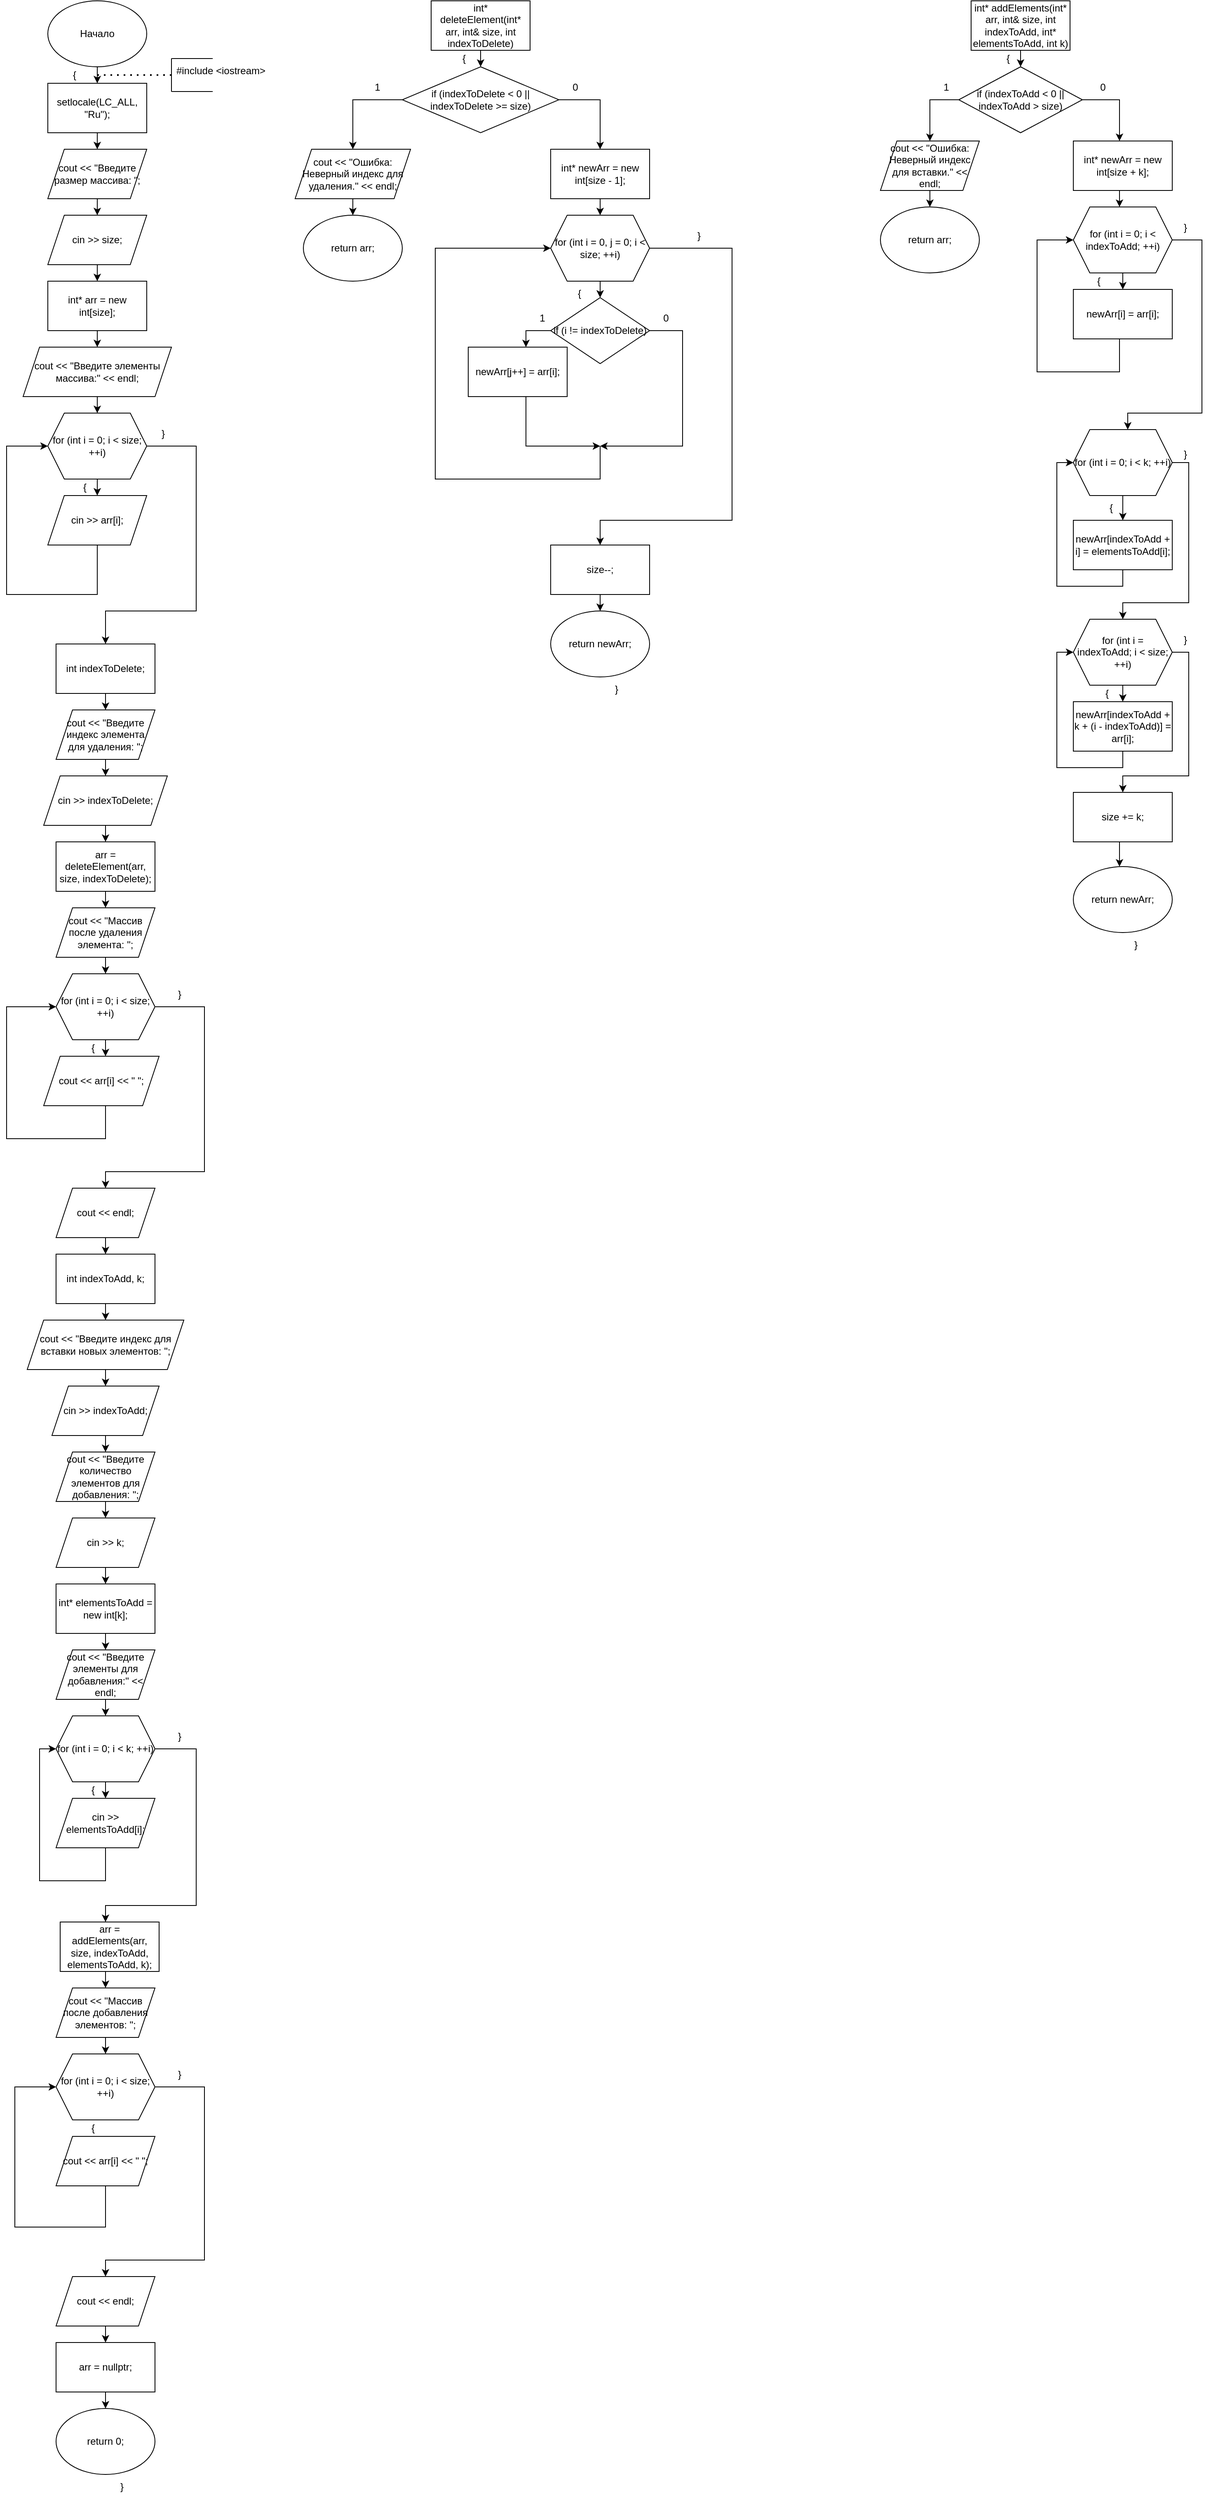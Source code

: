 <mxfile version="26.1.1">
  <diagram name="Страница — 1" id="QR_yRDSDNgx4GiCKbLIV">
    <mxGraphModel dx="292" dy="221" grid="1" gridSize="10" guides="1" tooltips="1" connect="1" arrows="1" fold="1" page="1" pageScale="1" pageWidth="1654" pageHeight="1169" math="0" shadow="0">
      <root>
        <mxCell id="0" />
        <mxCell id="1" parent="0" />
        <mxCell id="0fgJyHa2E1ZW9S86TPBl-1" value="Начало" style="ellipse;whiteSpace=wrap;html=1;" parent="1" vertex="1">
          <mxGeometry x="290" y="20" width="120" height="80" as="geometry" />
        </mxCell>
        <mxCell id="0fgJyHa2E1ZW9S86TPBl-3" value="" style="endArrow=classic;html=1;rounded=0;" parent="1" target="0fgJyHa2E1ZW9S86TPBl-4" edge="1">
          <mxGeometry width="50" height="50" relative="1" as="geometry">
            <mxPoint x="350" y="100" as="sourcePoint" />
            <mxPoint x="350" y="120" as="targetPoint" />
          </mxGeometry>
        </mxCell>
        <mxCell id="0fgJyHa2E1ZW9S86TPBl-4" value="setlocale(LC_ALL, &quot;Ru&quot;);" style="rounded=0;whiteSpace=wrap;html=1;" parent="1" vertex="1">
          <mxGeometry x="290" y="120" width="120" height="60" as="geometry" />
        </mxCell>
        <mxCell id="0fgJyHa2E1ZW9S86TPBl-5" value="" style="endArrow=none;dashed=1;html=1;dashPattern=1 3;strokeWidth=2;rounded=0;" parent="1" edge="1">
          <mxGeometry width="50" height="50" relative="1" as="geometry">
            <mxPoint x="350" y="110" as="sourcePoint" />
            <mxPoint x="440" y="110" as="targetPoint" />
          </mxGeometry>
        </mxCell>
        <mxCell id="0fgJyHa2E1ZW9S86TPBl-6" value="" style="endArrow=none;html=1;rounded=0;" parent="1" edge="1">
          <mxGeometry width="50" height="50" relative="1" as="geometry">
            <mxPoint x="440" y="130" as="sourcePoint" />
            <mxPoint x="440" y="90" as="targetPoint" />
          </mxGeometry>
        </mxCell>
        <mxCell id="0fgJyHa2E1ZW9S86TPBl-7" value="" style="endArrow=none;html=1;rounded=0;" parent="1" edge="1">
          <mxGeometry width="50" height="50" relative="1" as="geometry">
            <mxPoint x="440" y="130" as="sourcePoint" />
            <mxPoint x="490" y="130" as="targetPoint" />
          </mxGeometry>
        </mxCell>
        <mxCell id="0fgJyHa2E1ZW9S86TPBl-8" value="#include &amp;lt;iostream&amp;gt;" style="text;html=1;align=center;verticalAlign=middle;whiteSpace=wrap;rounded=0;" parent="1" vertex="1">
          <mxGeometry x="440" y="90" width="120" height="30" as="geometry" />
        </mxCell>
        <mxCell id="0fgJyHa2E1ZW9S86TPBl-10" value="" style="endArrow=none;html=1;rounded=0;" parent="1" edge="1">
          <mxGeometry width="50" height="50" relative="1" as="geometry">
            <mxPoint x="440" y="90" as="sourcePoint" />
            <mxPoint x="490" y="90" as="targetPoint" />
          </mxGeometry>
        </mxCell>
        <mxCell id="0fgJyHa2E1ZW9S86TPBl-11" value="" style="endArrow=classic;html=1;rounded=0;" parent="1" target="0fgJyHa2E1ZW9S86TPBl-12" edge="1">
          <mxGeometry width="50" height="50" relative="1" as="geometry">
            <mxPoint x="350" y="180" as="sourcePoint" />
            <mxPoint x="350" y="200" as="targetPoint" />
          </mxGeometry>
        </mxCell>
        <mxCell id="0fgJyHa2E1ZW9S86TPBl-12" value="cout &lt;&lt; &quot;Введите размер массива: &quot;;" style="shape=parallelogram;perimeter=parallelogramPerimeter;whiteSpace=wrap;html=1;fixedSize=1;" parent="1" vertex="1">
          <mxGeometry x="290" y="200" width="120" height="60" as="geometry" />
        </mxCell>
        <mxCell id="0fgJyHa2E1ZW9S86TPBl-13" value="" style="endArrow=classic;html=1;rounded=0;" parent="1" target="0fgJyHa2E1ZW9S86TPBl-14" edge="1">
          <mxGeometry width="50" height="50" relative="1" as="geometry">
            <mxPoint x="350" y="260" as="sourcePoint" />
            <mxPoint x="350" y="280" as="targetPoint" />
          </mxGeometry>
        </mxCell>
        <mxCell id="0fgJyHa2E1ZW9S86TPBl-14" value="cin &gt;&gt; size;" style="shape=parallelogram;perimeter=parallelogramPerimeter;whiteSpace=wrap;html=1;fixedSize=1;" parent="1" vertex="1">
          <mxGeometry x="290" y="280" width="120" height="60" as="geometry" />
        </mxCell>
        <mxCell id="0fgJyHa2E1ZW9S86TPBl-15" value="" style="endArrow=classic;html=1;rounded=0;" parent="1" target="0fgJyHa2E1ZW9S86TPBl-16" edge="1">
          <mxGeometry width="50" height="50" relative="1" as="geometry">
            <mxPoint x="350" y="340" as="sourcePoint" />
            <mxPoint x="350" y="360" as="targetPoint" />
          </mxGeometry>
        </mxCell>
        <mxCell id="0fgJyHa2E1ZW9S86TPBl-16" value="int* arr = new int[size];" style="rounded=0;whiteSpace=wrap;html=1;" parent="1" vertex="1">
          <mxGeometry x="290" y="360" width="120" height="60" as="geometry" />
        </mxCell>
        <mxCell id="0fgJyHa2E1ZW9S86TPBl-17" value="" style="endArrow=classic;html=1;rounded=0;" parent="1" edge="1">
          <mxGeometry width="50" height="50" relative="1" as="geometry">
            <mxPoint x="350" y="420" as="sourcePoint" />
            <mxPoint x="350" y="440" as="targetPoint" />
          </mxGeometry>
        </mxCell>
        <mxCell id="0fgJyHa2E1ZW9S86TPBl-18" value="cout &lt;&lt; &quot;Введите элементы массива:&quot; &lt;&lt; endl;" style="shape=parallelogram;perimeter=parallelogramPerimeter;whiteSpace=wrap;html=1;fixedSize=1;" parent="1" vertex="1">
          <mxGeometry x="260" y="440" width="180" height="60" as="geometry" />
        </mxCell>
        <mxCell id="0fgJyHa2E1ZW9S86TPBl-19" value="" style="endArrow=classic;html=1;rounded=0;" parent="1" edge="1">
          <mxGeometry width="50" height="50" relative="1" as="geometry">
            <mxPoint x="350" y="500" as="sourcePoint" />
            <mxPoint x="350" y="520" as="targetPoint" />
          </mxGeometry>
        </mxCell>
        <mxCell id="0fgJyHa2E1ZW9S86TPBl-20" value="for (int i = 0; i &lt; size; ++i)" style="shape=hexagon;perimeter=hexagonPerimeter2;whiteSpace=wrap;html=1;fixedSize=1;" parent="1" vertex="1">
          <mxGeometry x="290" y="520" width="120" height="80" as="geometry" />
        </mxCell>
        <mxCell id="0fgJyHa2E1ZW9S86TPBl-21" value="" style="endArrow=classic;html=1;rounded=0;" parent="1" edge="1">
          <mxGeometry width="50" height="50" relative="1" as="geometry">
            <mxPoint x="350" y="600" as="sourcePoint" />
            <mxPoint x="350" y="620" as="targetPoint" />
          </mxGeometry>
        </mxCell>
        <mxCell id="0fgJyHa2E1ZW9S86TPBl-22" value="cin &gt;&gt; arr[i];" style="shape=parallelogram;perimeter=parallelogramPerimeter;whiteSpace=wrap;html=1;fixedSize=1;" parent="1" vertex="1">
          <mxGeometry x="290" y="620" width="120" height="60" as="geometry" />
        </mxCell>
        <mxCell id="0fgJyHa2E1ZW9S86TPBl-23" value="" style="endArrow=classic;html=1;rounded=0;entryX=0;entryY=0.5;entryDx=0;entryDy=0;" parent="1" target="0fgJyHa2E1ZW9S86TPBl-20" edge="1">
          <mxGeometry width="50" height="50" relative="1" as="geometry">
            <mxPoint x="350" y="680" as="sourcePoint" />
            <mxPoint x="240" y="560" as="targetPoint" />
            <Array as="points">
              <mxPoint x="350" y="740" />
              <mxPoint x="240" y="740" />
              <mxPoint x="240" y="560" />
            </Array>
          </mxGeometry>
        </mxCell>
        <mxCell id="0fgJyHa2E1ZW9S86TPBl-24" value="" style="endArrow=classic;html=1;rounded=0;" parent="1" edge="1">
          <mxGeometry width="50" height="50" relative="1" as="geometry">
            <mxPoint x="410" y="560" as="sourcePoint" />
            <mxPoint x="360" y="800" as="targetPoint" />
            <Array as="points">
              <mxPoint x="470" y="560" />
              <mxPoint x="470" y="760" />
              <mxPoint x="360" y="760" />
            </Array>
          </mxGeometry>
        </mxCell>
        <mxCell id="0fgJyHa2E1ZW9S86TPBl-25" value="int indexToDelete;" style="rounded=0;whiteSpace=wrap;html=1;" parent="1" vertex="1">
          <mxGeometry x="300" y="800" width="120" height="60" as="geometry" />
        </mxCell>
        <mxCell id="0fgJyHa2E1ZW9S86TPBl-26" value="" style="endArrow=classic;html=1;rounded=0;" parent="1" edge="1">
          <mxGeometry width="50" height="50" relative="1" as="geometry">
            <mxPoint x="360" y="860" as="sourcePoint" />
            <mxPoint x="360" y="880" as="targetPoint" />
          </mxGeometry>
        </mxCell>
        <mxCell id="0fgJyHa2E1ZW9S86TPBl-27" value="cout &amp;lt;&amp;lt; &quot;Введите индекс элемента для удаления: &quot;;" style="shape=parallelogram;perimeter=parallelogramPerimeter;whiteSpace=wrap;html=1;fixedSize=1;" parent="1" vertex="1">
          <mxGeometry x="300" y="880" width="120" height="60" as="geometry" />
        </mxCell>
        <mxCell id="0fgJyHa2E1ZW9S86TPBl-28" value="" style="endArrow=classic;html=1;rounded=0;" parent="1" edge="1">
          <mxGeometry width="50" height="50" relative="1" as="geometry">
            <mxPoint x="360" y="940" as="sourcePoint" />
            <mxPoint x="360" y="960" as="targetPoint" />
          </mxGeometry>
        </mxCell>
        <mxCell id="0fgJyHa2E1ZW9S86TPBl-29" value="cin &amp;gt;&amp;gt; indexToDelete;" style="shape=parallelogram;perimeter=parallelogramPerimeter;whiteSpace=wrap;html=1;fixedSize=1;" parent="1" vertex="1">
          <mxGeometry x="285" y="960" width="150" height="60" as="geometry" />
        </mxCell>
        <mxCell id="0fgJyHa2E1ZW9S86TPBl-30" value="" style="endArrow=classic;html=1;rounded=0;" parent="1" target="0fgJyHa2E1ZW9S86TPBl-31" edge="1">
          <mxGeometry width="50" height="50" relative="1" as="geometry">
            <mxPoint x="360" y="1020" as="sourcePoint" />
            <mxPoint x="360" y="1040" as="targetPoint" />
          </mxGeometry>
        </mxCell>
        <mxCell id="0fgJyHa2E1ZW9S86TPBl-31" value="arr = deleteElement(arr, size, indexToDelete);" style="rounded=0;whiteSpace=wrap;html=1;" parent="1" vertex="1">
          <mxGeometry x="300" y="1040" width="120" height="60" as="geometry" />
        </mxCell>
        <mxCell id="0fgJyHa2E1ZW9S86TPBl-32" value="" style="endArrow=classic;html=1;rounded=0;" parent="1" edge="1">
          <mxGeometry width="50" height="50" relative="1" as="geometry">
            <mxPoint x="360" y="1100" as="sourcePoint" />
            <mxPoint x="360" y="1120" as="targetPoint" />
          </mxGeometry>
        </mxCell>
        <mxCell id="0fgJyHa2E1ZW9S86TPBl-33" value="cout &amp;lt;&amp;lt; &quot;Массив после удаления элемента: &quot;;" style="shape=parallelogram;perimeter=parallelogramPerimeter;whiteSpace=wrap;html=1;fixedSize=1;" parent="1" vertex="1">
          <mxGeometry x="300" y="1120" width="120" height="60" as="geometry" />
        </mxCell>
        <mxCell id="0fgJyHa2E1ZW9S86TPBl-34" value="" style="endArrow=classic;html=1;rounded=0;" parent="1" target="0fgJyHa2E1ZW9S86TPBl-35" edge="1">
          <mxGeometry width="50" height="50" relative="1" as="geometry">
            <mxPoint x="360" y="1180" as="sourcePoint" />
            <mxPoint x="360" y="1200" as="targetPoint" />
          </mxGeometry>
        </mxCell>
        <mxCell id="0fgJyHa2E1ZW9S86TPBl-35" value="for (int i = 0; i &amp;lt; size; ++i)" style="shape=hexagon;perimeter=hexagonPerimeter2;whiteSpace=wrap;html=1;fixedSize=1;" parent="1" vertex="1">
          <mxGeometry x="300" y="1200" width="120" height="80" as="geometry" />
        </mxCell>
        <mxCell id="0fgJyHa2E1ZW9S86TPBl-36" value="" style="endArrow=classic;html=1;rounded=0;" parent="1" edge="1">
          <mxGeometry width="50" height="50" relative="1" as="geometry">
            <mxPoint x="360" y="1280" as="sourcePoint" />
            <mxPoint x="360" y="1300" as="targetPoint" />
          </mxGeometry>
        </mxCell>
        <mxCell id="0fgJyHa2E1ZW9S86TPBl-37" value="cout &amp;lt;&amp;lt; arr[i] &amp;lt;&amp;lt; &quot; &quot;;" style="shape=parallelogram;perimeter=parallelogramPerimeter;whiteSpace=wrap;html=1;fixedSize=1;" parent="1" vertex="1">
          <mxGeometry x="285" y="1300" width="140" height="60" as="geometry" />
        </mxCell>
        <mxCell id="0fgJyHa2E1ZW9S86TPBl-38" value="" style="endArrow=classic;html=1;rounded=0;entryX=0;entryY=0.5;entryDx=0;entryDy=0;" parent="1" target="0fgJyHa2E1ZW9S86TPBl-35" edge="1">
          <mxGeometry width="50" height="50" relative="1" as="geometry">
            <mxPoint x="360" y="1360" as="sourcePoint" />
            <mxPoint x="240" y="1240" as="targetPoint" />
            <Array as="points">
              <mxPoint x="360" y="1400" />
              <mxPoint x="240" y="1400" />
              <mxPoint x="240" y="1240" />
            </Array>
          </mxGeometry>
        </mxCell>
        <mxCell id="0fgJyHa2E1ZW9S86TPBl-39" value="" style="endArrow=classic;html=1;rounded=0;" parent="1" edge="1">
          <mxGeometry width="50" height="50" relative="1" as="geometry">
            <mxPoint x="420" y="1240" as="sourcePoint" />
            <mxPoint x="360" y="1460" as="targetPoint" />
            <Array as="points">
              <mxPoint x="480" y="1240" />
              <mxPoint x="480" y="1440" />
              <mxPoint x="360" y="1440" />
            </Array>
          </mxGeometry>
        </mxCell>
        <mxCell id="0fgJyHa2E1ZW9S86TPBl-40" value="cout &amp;lt;&amp;lt; endl;" style="shape=parallelogram;perimeter=parallelogramPerimeter;whiteSpace=wrap;html=1;fixedSize=1;" parent="1" vertex="1">
          <mxGeometry x="300" y="1460" width="120" height="60" as="geometry" />
        </mxCell>
        <mxCell id="0fgJyHa2E1ZW9S86TPBl-41" value="" style="endArrow=classic;html=1;rounded=0;" parent="1" edge="1">
          <mxGeometry width="50" height="50" relative="1" as="geometry">
            <mxPoint x="360" y="1520" as="sourcePoint" />
            <mxPoint x="360" y="1540" as="targetPoint" />
          </mxGeometry>
        </mxCell>
        <mxCell id="0fgJyHa2E1ZW9S86TPBl-43" value="int indexToAdd, k;" style="rounded=0;whiteSpace=wrap;html=1;" parent="1" vertex="1">
          <mxGeometry x="300" y="1540" width="120" height="60" as="geometry" />
        </mxCell>
        <mxCell id="0fgJyHa2E1ZW9S86TPBl-44" value="" style="endArrow=classic;html=1;rounded=0;" parent="1" target="0fgJyHa2E1ZW9S86TPBl-45" edge="1">
          <mxGeometry width="50" height="50" relative="1" as="geometry">
            <mxPoint x="360" y="1600" as="sourcePoint" />
            <mxPoint x="360" y="1620" as="targetPoint" />
          </mxGeometry>
        </mxCell>
        <mxCell id="0fgJyHa2E1ZW9S86TPBl-45" value="cout &amp;lt;&amp;lt; &quot;Введите индекс для вставки новых элементов: &quot;;" style="shape=parallelogram;perimeter=parallelogramPerimeter;whiteSpace=wrap;html=1;fixedSize=1;" parent="1" vertex="1">
          <mxGeometry x="265" y="1620" width="190" height="60" as="geometry" />
        </mxCell>
        <mxCell id="0fgJyHa2E1ZW9S86TPBl-46" value="" style="endArrow=classic;html=1;rounded=0;" parent="1" edge="1">
          <mxGeometry width="50" height="50" relative="1" as="geometry">
            <mxPoint x="360" y="1680" as="sourcePoint" />
            <mxPoint x="360" y="1700" as="targetPoint" />
          </mxGeometry>
        </mxCell>
        <mxCell id="0fgJyHa2E1ZW9S86TPBl-47" value="cin &amp;gt;&amp;gt; indexToAdd;" style="shape=parallelogram;perimeter=parallelogramPerimeter;whiteSpace=wrap;html=1;fixedSize=1;" parent="1" vertex="1">
          <mxGeometry x="295" y="1700" width="130" height="60" as="geometry" />
        </mxCell>
        <mxCell id="0fgJyHa2E1ZW9S86TPBl-48" value="" style="endArrow=classic;html=1;rounded=0;" parent="1" edge="1">
          <mxGeometry width="50" height="50" relative="1" as="geometry">
            <mxPoint x="360" y="1760" as="sourcePoint" />
            <mxPoint x="360" y="1780" as="targetPoint" />
          </mxGeometry>
        </mxCell>
        <mxCell id="0fgJyHa2E1ZW9S86TPBl-49" value="cout &amp;lt;&amp;lt; &quot;Введите количество элементов для добавления: &quot;;" style="shape=parallelogram;perimeter=parallelogramPerimeter;whiteSpace=wrap;html=1;fixedSize=1;" parent="1" vertex="1">
          <mxGeometry x="300" y="1780" width="120" height="60" as="geometry" />
        </mxCell>
        <mxCell id="0fgJyHa2E1ZW9S86TPBl-50" value="" style="endArrow=classic;html=1;rounded=0;" parent="1" edge="1">
          <mxGeometry width="50" height="50" relative="1" as="geometry">
            <mxPoint x="360" y="1840" as="sourcePoint" />
            <mxPoint x="360" y="1860" as="targetPoint" />
          </mxGeometry>
        </mxCell>
        <mxCell id="0fgJyHa2E1ZW9S86TPBl-51" value="cin &amp;gt;&amp;gt; k;" style="shape=parallelogram;perimeter=parallelogramPerimeter;whiteSpace=wrap;html=1;fixedSize=1;" parent="1" vertex="1">
          <mxGeometry x="300" y="1860" width="120" height="60" as="geometry" />
        </mxCell>
        <mxCell id="0fgJyHa2E1ZW9S86TPBl-52" value="" style="endArrow=classic;html=1;rounded=0;" parent="1" target="0fgJyHa2E1ZW9S86TPBl-53" edge="1">
          <mxGeometry width="50" height="50" relative="1" as="geometry">
            <mxPoint x="360" y="1920" as="sourcePoint" />
            <mxPoint x="360" y="1940" as="targetPoint" />
          </mxGeometry>
        </mxCell>
        <mxCell id="0fgJyHa2E1ZW9S86TPBl-53" value="int* elementsToAdd = new int[k];" style="rounded=0;whiteSpace=wrap;html=1;" parent="1" vertex="1">
          <mxGeometry x="300" y="1940" width="120" height="60" as="geometry" />
        </mxCell>
        <mxCell id="0fgJyHa2E1ZW9S86TPBl-54" value="" style="endArrow=classic;html=1;rounded=0;" parent="1" target="0fgJyHa2E1ZW9S86TPBl-55" edge="1">
          <mxGeometry width="50" height="50" relative="1" as="geometry">
            <mxPoint x="360" y="2000" as="sourcePoint" />
            <mxPoint x="360" y="2020" as="targetPoint" />
          </mxGeometry>
        </mxCell>
        <mxCell id="0fgJyHa2E1ZW9S86TPBl-55" value="cout &amp;lt;&amp;lt; &quot;Введите элементы для добавления:&quot; &amp;lt;&amp;lt; endl;" style="shape=parallelogram;perimeter=parallelogramPerimeter;whiteSpace=wrap;html=1;fixedSize=1;" parent="1" vertex="1">
          <mxGeometry x="300" y="2020" width="120" height="60" as="geometry" />
        </mxCell>
        <mxCell id="0fgJyHa2E1ZW9S86TPBl-56" value="" style="endArrow=classic;html=1;rounded=0;" parent="1" edge="1">
          <mxGeometry width="50" height="50" relative="1" as="geometry">
            <mxPoint x="360" y="2080" as="sourcePoint" />
            <mxPoint x="360" y="2100" as="targetPoint" />
          </mxGeometry>
        </mxCell>
        <mxCell id="0fgJyHa2E1ZW9S86TPBl-57" value="for (int i = 0; i &amp;lt; k; ++i)" style="shape=hexagon;perimeter=hexagonPerimeter2;whiteSpace=wrap;html=1;fixedSize=1;" parent="1" vertex="1">
          <mxGeometry x="300" y="2100" width="120" height="80" as="geometry" />
        </mxCell>
        <mxCell id="0fgJyHa2E1ZW9S86TPBl-58" value="" style="endArrow=classic;html=1;rounded=0;" parent="1" target="0fgJyHa2E1ZW9S86TPBl-59" edge="1">
          <mxGeometry width="50" height="50" relative="1" as="geometry">
            <mxPoint x="360" y="2180" as="sourcePoint" />
            <mxPoint x="360" y="2200" as="targetPoint" />
          </mxGeometry>
        </mxCell>
        <mxCell id="0fgJyHa2E1ZW9S86TPBl-59" value="cin &amp;gt;&amp;gt; elementsToAdd[i];" style="shape=parallelogram;perimeter=parallelogramPerimeter;whiteSpace=wrap;html=1;fixedSize=1;" parent="1" vertex="1">
          <mxGeometry x="300" y="2200" width="120" height="60" as="geometry" />
        </mxCell>
        <mxCell id="0fgJyHa2E1ZW9S86TPBl-60" value="" style="endArrow=classic;html=1;rounded=0;entryX=0;entryY=0.5;entryDx=0;entryDy=0;" parent="1" target="0fgJyHa2E1ZW9S86TPBl-57" edge="1">
          <mxGeometry width="50" height="50" relative="1" as="geometry">
            <mxPoint x="360" y="2260" as="sourcePoint" />
            <mxPoint x="280" y="2140" as="targetPoint" />
            <Array as="points">
              <mxPoint x="360" y="2300" />
              <mxPoint x="280" y="2300" />
              <mxPoint x="280" y="2140" />
            </Array>
          </mxGeometry>
        </mxCell>
        <mxCell id="0fgJyHa2E1ZW9S86TPBl-61" value="" style="endArrow=classic;html=1;rounded=0;" parent="1" edge="1">
          <mxGeometry width="50" height="50" relative="1" as="geometry">
            <mxPoint x="420" y="2140" as="sourcePoint" />
            <mxPoint x="360" y="2350" as="targetPoint" />
            <Array as="points">
              <mxPoint x="470" y="2140" />
              <mxPoint x="470" y="2330" />
              <mxPoint x="360" y="2330" />
            </Array>
          </mxGeometry>
        </mxCell>
        <mxCell id="0fgJyHa2E1ZW9S86TPBl-62" value="arr = addElements(arr, size, indexToAdd, elementsToAdd, k);" style="rounded=0;whiteSpace=wrap;html=1;" parent="1" vertex="1">
          <mxGeometry x="305" y="2350" width="120" height="60" as="geometry" />
        </mxCell>
        <mxCell id="0fgJyHa2E1ZW9S86TPBl-63" value="" style="endArrow=classic;html=1;rounded=0;" parent="1" target="0fgJyHa2E1ZW9S86TPBl-64" edge="1">
          <mxGeometry width="50" height="50" relative="1" as="geometry">
            <mxPoint x="360" y="2410" as="sourcePoint" />
            <mxPoint x="360" y="2430" as="targetPoint" />
          </mxGeometry>
        </mxCell>
        <mxCell id="0fgJyHa2E1ZW9S86TPBl-64" value="cout &amp;lt;&amp;lt; &quot;Массив после добавления элементов: &quot;;" style="shape=parallelogram;perimeter=parallelogramPerimeter;whiteSpace=wrap;html=1;fixedSize=1;" parent="1" vertex="1">
          <mxGeometry x="300" y="2430" width="120" height="60" as="geometry" />
        </mxCell>
        <mxCell id="0fgJyHa2E1ZW9S86TPBl-65" value="" style="endArrow=classic;html=1;rounded=0;" parent="1" edge="1">
          <mxGeometry width="50" height="50" relative="1" as="geometry">
            <mxPoint x="360" y="2490" as="sourcePoint" />
            <mxPoint x="360" y="2510" as="targetPoint" />
          </mxGeometry>
        </mxCell>
        <mxCell id="0fgJyHa2E1ZW9S86TPBl-66" value="for (int i = 0; i &amp;lt; size; ++i)" style="shape=hexagon;perimeter=hexagonPerimeter2;whiteSpace=wrap;html=1;fixedSize=1;" parent="1" vertex="1">
          <mxGeometry x="300" y="2510" width="120" height="80" as="geometry" />
        </mxCell>
        <mxCell id="0fgJyHa2E1ZW9S86TPBl-67" value="" style="endArrow=classic;html=1;rounded=0;" parent="1" source="0fgJyHa2E1ZW9S86TPBl-82" edge="1">
          <mxGeometry width="50" height="50" relative="1" as="geometry">
            <mxPoint x="360" y="2590" as="sourcePoint" />
            <mxPoint x="360" y="2610" as="targetPoint" />
          </mxGeometry>
        </mxCell>
        <mxCell id="0fgJyHa2E1ZW9S86TPBl-68" value="cout &amp;lt;&amp;lt; arr[i] &amp;lt;&amp;lt; &quot; &quot;;" style="shape=parallelogram;perimeter=parallelogramPerimeter;whiteSpace=wrap;html=1;fixedSize=1;" parent="1" vertex="1">
          <mxGeometry x="300" y="2610" width="120" height="60" as="geometry" />
        </mxCell>
        <mxCell id="0fgJyHa2E1ZW9S86TPBl-69" value="" style="endArrow=classic;html=1;rounded=0;entryX=0;entryY=0.5;entryDx=0;entryDy=0;" parent="1" target="0fgJyHa2E1ZW9S86TPBl-66" edge="1">
          <mxGeometry width="50" height="50" relative="1" as="geometry">
            <mxPoint x="360" y="2670" as="sourcePoint" />
            <mxPoint x="250" y="2550" as="targetPoint" />
            <Array as="points">
              <mxPoint x="360" y="2720" />
              <mxPoint x="250" y="2720" />
              <mxPoint x="250" y="2550" />
            </Array>
          </mxGeometry>
        </mxCell>
        <mxCell id="0fgJyHa2E1ZW9S86TPBl-70" value="" style="endArrow=classic;html=1;rounded=0;" parent="1" edge="1">
          <mxGeometry width="50" height="50" relative="1" as="geometry">
            <mxPoint x="420" y="2550" as="sourcePoint" />
            <mxPoint x="360" y="2780" as="targetPoint" />
            <Array as="points">
              <mxPoint x="480" y="2550" />
              <mxPoint x="480" y="2760" />
              <mxPoint x="360" y="2760" />
            </Array>
          </mxGeometry>
        </mxCell>
        <mxCell id="0fgJyHa2E1ZW9S86TPBl-71" value="cout &amp;lt;&amp;lt; endl;" style="shape=parallelogram;perimeter=parallelogramPerimeter;whiteSpace=wrap;html=1;fixedSize=1;" parent="1" vertex="1">
          <mxGeometry x="300" y="2780" width="120" height="60" as="geometry" />
        </mxCell>
        <mxCell id="0fgJyHa2E1ZW9S86TPBl-72" value="" style="endArrow=classic;html=1;rounded=0;" parent="1" target="0fgJyHa2E1ZW9S86TPBl-73" edge="1">
          <mxGeometry width="50" height="50" relative="1" as="geometry">
            <mxPoint x="360" y="2840" as="sourcePoint" />
            <mxPoint x="360" y="2860" as="targetPoint" />
          </mxGeometry>
        </mxCell>
        <mxCell id="0fgJyHa2E1ZW9S86TPBl-73" value="arr = nullptr;" style="rounded=0;whiteSpace=wrap;html=1;" parent="1" vertex="1">
          <mxGeometry x="300" y="2860" width="120" height="60" as="geometry" />
        </mxCell>
        <mxCell id="0fgJyHa2E1ZW9S86TPBl-74" value="" style="endArrow=classic;html=1;rounded=0;" parent="1" edge="1">
          <mxGeometry width="50" height="50" relative="1" as="geometry">
            <mxPoint x="360" y="2920" as="sourcePoint" />
            <mxPoint x="360" y="2940" as="targetPoint" />
          </mxGeometry>
        </mxCell>
        <mxCell id="0fgJyHa2E1ZW9S86TPBl-75" value="&lt;div&gt;&amp;nbsp; &amp;nbsp;&lt;/div&gt;&lt;div&gt;return 0;&lt;/div&gt;&lt;div&gt;&lt;br&gt;&lt;/div&gt;" style="ellipse;whiteSpace=wrap;html=1;" parent="1" vertex="1">
          <mxGeometry x="300" y="2940" width="120" height="80" as="geometry" />
        </mxCell>
        <mxCell id="0fgJyHa2E1ZW9S86TPBl-76" value="{" style="text;html=1;align=center;verticalAlign=middle;whiteSpace=wrap;rounded=0;" parent="1" vertex="1">
          <mxGeometry x="320" y="2180" width="50" height="20" as="geometry" />
        </mxCell>
        <mxCell id="0fgJyHa2E1ZW9S86TPBl-77" value="}" style="text;html=1;align=center;verticalAlign=middle;whiteSpace=wrap;rounded=0;" parent="1" vertex="1">
          <mxGeometry x="420" y="2110" width="60" height="30" as="geometry" />
        </mxCell>
        <mxCell id="0fgJyHa2E1ZW9S86TPBl-78" value="{" style="text;html=1;align=center;verticalAlign=middle;whiteSpace=wrap;rounded=0;" parent="1" vertex="1">
          <mxGeometry x="320" y="1280" width="50" height="20" as="geometry" />
        </mxCell>
        <mxCell id="0fgJyHa2E1ZW9S86TPBl-79" value="}" style="text;html=1;align=center;verticalAlign=middle;whiteSpace=wrap;rounded=0;" parent="1" vertex="1">
          <mxGeometry x="420" y="1210" width="60" height="30" as="geometry" />
        </mxCell>
        <mxCell id="0fgJyHa2E1ZW9S86TPBl-80" value="{" style="text;html=1;align=center;verticalAlign=middle;whiteSpace=wrap;rounded=0;" parent="1" vertex="1">
          <mxGeometry x="310" y="600" width="50" height="20" as="geometry" />
        </mxCell>
        <mxCell id="0fgJyHa2E1ZW9S86TPBl-81" value="}" style="text;html=1;align=center;verticalAlign=middle;whiteSpace=wrap;rounded=0;" parent="1" vertex="1">
          <mxGeometry x="400" y="530" width="60" height="30" as="geometry" />
        </mxCell>
        <mxCell id="0fgJyHa2E1ZW9S86TPBl-83" value="" style="endArrow=classic;html=1;rounded=0;" parent="1" target="0fgJyHa2E1ZW9S86TPBl-82" edge="1">
          <mxGeometry width="50" height="50" relative="1" as="geometry">
            <mxPoint x="360" y="2590" as="sourcePoint" />
            <mxPoint x="360" y="2610" as="targetPoint" />
          </mxGeometry>
        </mxCell>
        <mxCell id="0fgJyHa2E1ZW9S86TPBl-82" value="{" style="text;html=1;align=center;verticalAlign=middle;whiteSpace=wrap;rounded=0;" parent="1" vertex="1">
          <mxGeometry x="320" y="2590" width="50" height="20" as="geometry" />
        </mxCell>
        <mxCell id="0fgJyHa2E1ZW9S86TPBl-84" value="}" style="text;html=1;align=center;verticalAlign=middle;whiteSpace=wrap;rounded=0;" parent="1" vertex="1">
          <mxGeometry x="420" y="2520" width="60" height="30" as="geometry" />
        </mxCell>
        <mxCell id="0fgJyHa2E1ZW9S86TPBl-85" value="{" style="text;html=1;align=center;verticalAlign=middle;whiteSpace=wrap;rounded=0;" parent="1" vertex="1">
          <mxGeometry x="300" y="100" width="45" height="20" as="geometry" />
        </mxCell>
        <mxCell id="0fgJyHa2E1ZW9S86TPBl-86" value="}" style="text;html=1;align=center;verticalAlign=middle;whiteSpace=wrap;rounded=0;" parent="1" vertex="1">
          <mxGeometry x="350" y="3020" width="60" height="30" as="geometry" />
        </mxCell>
        <mxCell id="0fgJyHa2E1ZW9S86TPBl-87" value="int* deleteElement(int* arr, int&amp;amp; size, int indexToDelete)" style="rounded=0;whiteSpace=wrap;html=1;" parent="1" vertex="1">
          <mxGeometry x="755" y="20" width="120" height="60" as="geometry" />
        </mxCell>
        <mxCell id="0fgJyHa2E1ZW9S86TPBl-88" value="" style="endArrow=classic;html=1;rounded=0;" parent="1" edge="1">
          <mxGeometry width="50" height="50" relative="1" as="geometry">
            <mxPoint x="815" y="80" as="sourcePoint" />
            <mxPoint x="815" y="100" as="targetPoint" />
          </mxGeometry>
        </mxCell>
        <mxCell id="0fgJyHa2E1ZW9S86TPBl-89" value="if (indexToDelete &amp;lt; 0 || indexToDelete &amp;gt;= size)" style="rhombus;whiteSpace=wrap;html=1;" parent="1" vertex="1">
          <mxGeometry x="720" y="100" width="190" height="80" as="geometry" />
        </mxCell>
        <mxCell id="0fgJyHa2E1ZW9S86TPBl-90" value="" style="endArrow=classic;html=1;rounded=0;" parent="1" edge="1">
          <mxGeometry width="50" height="50" relative="1" as="geometry">
            <mxPoint x="720" y="140" as="sourcePoint" />
            <mxPoint x="660" y="200" as="targetPoint" />
            <Array as="points">
              <mxPoint x="660" y="140" />
            </Array>
          </mxGeometry>
        </mxCell>
        <mxCell id="0fgJyHa2E1ZW9S86TPBl-91" value="1" style="text;html=1;align=center;verticalAlign=middle;whiteSpace=wrap;rounded=0;" parent="1" vertex="1">
          <mxGeometry x="660" y="110" width="60" height="30" as="geometry" />
        </mxCell>
        <mxCell id="0fgJyHa2E1ZW9S86TPBl-92" value="" style="endArrow=classic;html=1;rounded=0;" parent="1" edge="1">
          <mxGeometry width="50" height="50" relative="1" as="geometry">
            <mxPoint x="910" y="140" as="sourcePoint" />
            <mxPoint x="960" y="200" as="targetPoint" />
            <Array as="points">
              <mxPoint x="960" y="140" />
              <mxPoint x="960" y="170" />
            </Array>
          </mxGeometry>
        </mxCell>
        <mxCell id="0fgJyHa2E1ZW9S86TPBl-93" value="0" style="text;html=1;align=center;verticalAlign=middle;whiteSpace=wrap;rounded=0;" parent="1" vertex="1">
          <mxGeometry x="900" y="110" width="60" height="30" as="geometry" />
        </mxCell>
        <mxCell id="0fgJyHa2E1ZW9S86TPBl-94" value="cout &amp;lt;&amp;lt; &quot;Ошибка: Неверный индекс для удаления.&quot; &amp;lt;&amp;lt; endl;" style="shape=parallelogram;perimeter=parallelogramPerimeter;whiteSpace=wrap;html=1;fixedSize=1;" parent="1" vertex="1">
          <mxGeometry x="590" y="200" width="140" height="60" as="geometry" />
        </mxCell>
        <mxCell id="0fgJyHa2E1ZW9S86TPBl-95" value="" style="endArrow=classic;html=1;rounded=0;" parent="1" edge="1">
          <mxGeometry width="50" height="50" relative="1" as="geometry">
            <mxPoint x="660" y="260" as="sourcePoint" />
            <mxPoint x="660" y="280" as="targetPoint" />
          </mxGeometry>
        </mxCell>
        <mxCell id="0fgJyHa2E1ZW9S86TPBl-96" value="return arr;" style="ellipse;whiteSpace=wrap;html=1;" parent="1" vertex="1">
          <mxGeometry x="600" y="280" width="120" height="80" as="geometry" />
        </mxCell>
        <mxCell id="0fgJyHa2E1ZW9S86TPBl-97" value="int* newArr = new int[size - 1];" style="rounded=0;whiteSpace=wrap;html=1;" parent="1" vertex="1">
          <mxGeometry x="900" y="200" width="120" height="60" as="geometry" />
        </mxCell>
        <mxCell id="0fgJyHa2E1ZW9S86TPBl-98" value="" style="endArrow=classic;html=1;rounded=0;" parent="1" target="0fgJyHa2E1ZW9S86TPBl-99" edge="1">
          <mxGeometry width="50" height="50" relative="1" as="geometry">
            <mxPoint x="960" y="260" as="sourcePoint" />
            <mxPoint x="960" y="280" as="targetPoint" />
          </mxGeometry>
        </mxCell>
        <mxCell id="0fgJyHa2E1ZW9S86TPBl-99" value="for (int i = 0, j = 0; i &amp;lt; size; ++i)" style="shape=hexagon;perimeter=hexagonPerimeter2;whiteSpace=wrap;html=1;fixedSize=1;" parent="1" vertex="1">
          <mxGeometry x="900" y="280" width="120" height="80" as="geometry" />
        </mxCell>
        <mxCell id="0fgJyHa2E1ZW9S86TPBl-100" value="" style="endArrow=classic;html=1;rounded=0;" parent="1" edge="1">
          <mxGeometry width="50" height="50" relative="1" as="geometry">
            <mxPoint x="960" y="360" as="sourcePoint" />
            <mxPoint x="960" y="380" as="targetPoint" />
          </mxGeometry>
        </mxCell>
        <mxCell id="0fgJyHa2E1ZW9S86TPBl-101" value="if (i != indexToDelete)" style="rhombus;whiteSpace=wrap;html=1;" parent="1" vertex="1">
          <mxGeometry x="900" y="380" width="120" height="80" as="geometry" />
        </mxCell>
        <mxCell id="0fgJyHa2E1ZW9S86TPBl-102" value="" style="endArrow=classic;html=1;rounded=0;" parent="1" edge="1">
          <mxGeometry width="50" height="50" relative="1" as="geometry">
            <mxPoint x="900" y="420" as="sourcePoint" />
            <mxPoint x="870" y="440" as="targetPoint" />
            <Array as="points">
              <mxPoint x="870" y="420" />
            </Array>
          </mxGeometry>
        </mxCell>
        <mxCell id="0fgJyHa2E1ZW9S86TPBl-103" value="newArr[j++] = arr[i];" style="rounded=0;whiteSpace=wrap;html=1;" parent="1" vertex="1">
          <mxGeometry x="800" y="440" width="120" height="60" as="geometry" />
        </mxCell>
        <mxCell id="0fgJyHa2E1ZW9S86TPBl-104" value="1" style="text;html=1;align=center;verticalAlign=middle;whiteSpace=wrap;rounded=0;" parent="1" vertex="1">
          <mxGeometry x="860" y="390" width="60" height="30" as="geometry" />
        </mxCell>
        <mxCell id="0fgJyHa2E1ZW9S86TPBl-106" value="" style="endArrow=classic;html=1;rounded=0;" parent="1" edge="1">
          <mxGeometry width="50" height="50" relative="1" as="geometry">
            <mxPoint x="1020" y="420" as="sourcePoint" />
            <mxPoint x="960" y="560" as="targetPoint" />
            <Array as="points">
              <mxPoint x="1060" y="420" />
              <mxPoint x="1060" y="560" />
            </Array>
          </mxGeometry>
        </mxCell>
        <mxCell id="0fgJyHa2E1ZW9S86TPBl-107" value="0" style="text;html=1;align=center;verticalAlign=middle;whiteSpace=wrap;rounded=0;" parent="1" vertex="1">
          <mxGeometry x="1010" y="390" width="60" height="30" as="geometry" />
        </mxCell>
        <mxCell id="0fgJyHa2E1ZW9S86TPBl-108" value="" style="endArrow=classic;html=1;rounded=0;" parent="1" edge="1">
          <mxGeometry width="50" height="50" relative="1" as="geometry">
            <mxPoint x="870" y="500" as="sourcePoint" />
            <mxPoint x="960" y="560" as="targetPoint" />
            <Array as="points">
              <mxPoint x="870" y="560" />
            </Array>
          </mxGeometry>
        </mxCell>
        <mxCell id="0fgJyHa2E1ZW9S86TPBl-110" value="" style="endArrow=classic;html=1;rounded=0;entryX=0;entryY=0.5;entryDx=0;entryDy=0;" parent="1" target="0fgJyHa2E1ZW9S86TPBl-99" edge="1">
          <mxGeometry width="50" height="50" relative="1" as="geometry">
            <mxPoint x="960" y="560" as="sourcePoint" />
            <mxPoint x="850" y="320" as="targetPoint" />
            <Array as="points">
              <mxPoint x="960" y="600" />
              <mxPoint x="760" y="600" />
              <mxPoint x="760" y="320" />
            </Array>
          </mxGeometry>
        </mxCell>
        <mxCell id="0fgJyHa2E1ZW9S86TPBl-111" value="" style="endArrow=classic;html=1;rounded=0;" parent="1" edge="1">
          <mxGeometry width="50" height="50" relative="1" as="geometry">
            <mxPoint x="1020" y="320" as="sourcePoint" />
            <mxPoint x="960" y="680" as="targetPoint" />
            <Array as="points">
              <mxPoint x="1120" y="320" />
              <mxPoint x="1120" y="650" />
              <mxPoint x="960" y="650" />
            </Array>
          </mxGeometry>
        </mxCell>
        <mxCell id="0fgJyHa2E1ZW9S86TPBl-112" value="size--;" style="rounded=0;whiteSpace=wrap;html=1;" parent="1" vertex="1">
          <mxGeometry x="900" y="680" width="120" height="60" as="geometry" />
        </mxCell>
        <mxCell id="0fgJyHa2E1ZW9S86TPBl-113" value="" style="endArrow=classic;html=1;rounded=0;" parent="1" edge="1">
          <mxGeometry width="50" height="50" relative="1" as="geometry">
            <mxPoint x="960" y="740" as="sourcePoint" />
            <mxPoint x="960" y="760" as="targetPoint" />
          </mxGeometry>
        </mxCell>
        <mxCell id="0fgJyHa2E1ZW9S86TPBl-114" value="return newArr;" style="ellipse;whiteSpace=wrap;html=1;" parent="1" vertex="1">
          <mxGeometry x="900" y="760" width="120" height="80" as="geometry" />
        </mxCell>
        <mxCell id="0fgJyHa2E1ZW9S86TPBl-115" value="int* addElements(int* arr, int&amp;amp; size, int indexToAdd, int* elementsToAdd, int k)" style="rounded=0;whiteSpace=wrap;html=1;" parent="1" vertex="1">
          <mxGeometry x="1410" y="20" width="120" height="60" as="geometry" />
        </mxCell>
        <mxCell id="0fgJyHa2E1ZW9S86TPBl-116" value="" style="endArrow=classic;html=1;rounded=0;" parent="1" edge="1">
          <mxGeometry width="50" height="50" relative="1" as="geometry">
            <mxPoint x="1470" y="80" as="sourcePoint" />
            <mxPoint x="1470" y="100" as="targetPoint" />
          </mxGeometry>
        </mxCell>
        <mxCell id="0fgJyHa2E1ZW9S86TPBl-117" value="if (indexToAdd &amp;lt; 0 || indexToAdd &amp;gt; size)" style="rhombus;whiteSpace=wrap;html=1;" parent="1" vertex="1">
          <mxGeometry x="1395" y="100" width="150" height="80" as="geometry" />
        </mxCell>
        <mxCell id="0fgJyHa2E1ZW9S86TPBl-118" value="" style="endArrow=classic;html=1;rounded=0;" parent="1" edge="1">
          <mxGeometry width="50" height="50" relative="1" as="geometry">
            <mxPoint x="1395" y="140" as="sourcePoint" />
            <mxPoint x="1360" y="190" as="targetPoint" />
            <Array as="points">
              <mxPoint x="1360" y="140" />
            </Array>
          </mxGeometry>
        </mxCell>
        <mxCell id="0fgJyHa2E1ZW9S86TPBl-119" value="1" style="text;html=1;align=center;verticalAlign=middle;whiteSpace=wrap;rounded=0;" parent="1" vertex="1">
          <mxGeometry x="1350" y="110" width="60" height="30" as="geometry" />
        </mxCell>
        <mxCell id="0fgJyHa2E1ZW9S86TPBl-120" value="" style="endArrow=classic;html=1;rounded=0;" parent="1" edge="1">
          <mxGeometry width="50" height="50" relative="1" as="geometry">
            <mxPoint x="1545" y="140" as="sourcePoint" />
            <mxPoint x="1590" y="190" as="targetPoint" />
            <Array as="points">
              <mxPoint x="1590" y="140" />
            </Array>
          </mxGeometry>
        </mxCell>
        <mxCell id="0fgJyHa2E1ZW9S86TPBl-121" value="0" style="text;html=1;align=center;verticalAlign=middle;whiteSpace=wrap;rounded=0;" parent="1" vertex="1">
          <mxGeometry x="1540" y="110" width="60" height="30" as="geometry" />
        </mxCell>
        <mxCell id="0fgJyHa2E1ZW9S86TPBl-122" value="cout &amp;lt;&amp;lt; &quot;Ошибка: Неверный индекс для вставки.&quot; &amp;lt;&amp;lt; endl;" style="shape=parallelogram;perimeter=parallelogramPerimeter;whiteSpace=wrap;html=1;fixedSize=1;" parent="1" vertex="1">
          <mxGeometry x="1300" y="190" width="120" height="60" as="geometry" />
        </mxCell>
        <mxCell id="0fgJyHa2E1ZW9S86TPBl-123" value="" style="endArrow=classic;html=1;rounded=0;" parent="1" edge="1">
          <mxGeometry width="50" height="50" relative="1" as="geometry">
            <mxPoint x="1360" y="250" as="sourcePoint" />
            <mxPoint x="1360" y="270" as="targetPoint" />
          </mxGeometry>
        </mxCell>
        <mxCell id="0fgJyHa2E1ZW9S86TPBl-124" value="return arr;" style="ellipse;whiteSpace=wrap;html=1;" parent="1" vertex="1">
          <mxGeometry x="1300" y="270" width="120" height="80" as="geometry" />
        </mxCell>
        <mxCell id="0fgJyHa2E1ZW9S86TPBl-125" value="int* newArr = new int[size + k];" style="rounded=0;whiteSpace=wrap;html=1;" parent="1" vertex="1">
          <mxGeometry x="1534" y="190" width="120" height="60" as="geometry" />
        </mxCell>
        <mxCell id="0fgJyHa2E1ZW9S86TPBl-126" value="" style="endArrow=classic;html=1;rounded=0;" parent="1" edge="1">
          <mxGeometry width="50" height="50" relative="1" as="geometry">
            <mxPoint x="1590" y="250" as="sourcePoint" />
            <mxPoint x="1590" y="270" as="targetPoint" />
          </mxGeometry>
        </mxCell>
        <mxCell id="0fgJyHa2E1ZW9S86TPBl-127" value="for (int i = 0; i &amp;lt; indexToAdd; ++i)" style="shape=hexagon;perimeter=hexagonPerimeter2;whiteSpace=wrap;html=1;fixedSize=1;" parent="1" vertex="1">
          <mxGeometry x="1534" y="270" width="120" height="80" as="geometry" />
        </mxCell>
        <mxCell id="0fgJyHa2E1ZW9S86TPBl-128" value="" style="endArrow=classic;html=1;rounded=0;" parent="1" source="0fgJyHa2E1ZW9S86TPBl-156" edge="1">
          <mxGeometry width="50" height="50" relative="1" as="geometry">
            <mxPoint x="1590" y="350" as="sourcePoint" />
            <mxPoint x="1590" y="370" as="targetPoint" />
          </mxGeometry>
        </mxCell>
        <mxCell id="0fgJyHa2E1ZW9S86TPBl-129" value="newArr[i] = arr[i];" style="rounded=0;whiteSpace=wrap;html=1;" parent="1" vertex="1">
          <mxGeometry x="1534" y="370" width="120" height="60" as="geometry" />
        </mxCell>
        <mxCell id="0fgJyHa2E1ZW9S86TPBl-130" value="" style="endArrow=classic;html=1;rounded=0;entryX=0;entryY=0.5;entryDx=0;entryDy=0;" parent="1" target="0fgJyHa2E1ZW9S86TPBl-127" edge="1">
          <mxGeometry width="50" height="50" relative="1" as="geometry">
            <mxPoint x="1590" y="430" as="sourcePoint" />
            <mxPoint x="1490" y="310" as="targetPoint" />
            <Array as="points">
              <mxPoint x="1590" y="470" />
              <mxPoint x="1490" y="470" />
              <mxPoint x="1490" y="310" />
            </Array>
          </mxGeometry>
        </mxCell>
        <mxCell id="0fgJyHa2E1ZW9S86TPBl-131" value="" style="endArrow=classic;html=1;rounded=0;" parent="1" edge="1">
          <mxGeometry width="50" height="50" relative="1" as="geometry">
            <mxPoint x="1654" y="310" as="sourcePoint" />
            <mxPoint x="1600" y="540" as="targetPoint" />
            <Array as="points">
              <mxPoint x="1690" y="310" />
              <mxPoint x="1690" y="520" />
              <mxPoint x="1600" y="520" />
            </Array>
          </mxGeometry>
        </mxCell>
        <mxCell id="0fgJyHa2E1ZW9S86TPBl-138" style="edgeStyle=orthogonalEdgeStyle;rounded=0;orthogonalLoop=1;jettySize=auto;html=1;exitX=0.5;exitY=1;exitDx=0;exitDy=0;entryX=0.5;entryY=0;entryDx=0;entryDy=0;" parent="1" source="0fgJyHa2E1ZW9S86TPBl-134" target="0fgJyHa2E1ZW9S86TPBl-135" edge="1">
          <mxGeometry relative="1" as="geometry" />
        </mxCell>
        <mxCell id="0fgJyHa2E1ZW9S86TPBl-143" style="edgeStyle=orthogonalEdgeStyle;rounded=0;orthogonalLoop=1;jettySize=auto;html=1;exitX=1;exitY=0.5;exitDx=0;exitDy=0;entryX=0.5;entryY=0;entryDx=0;entryDy=0;" parent="1" source="0fgJyHa2E1ZW9S86TPBl-134" target="0fgJyHa2E1ZW9S86TPBl-142" edge="1">
          <mxGeometry relative="1" as="geometry">
            <Array as="points">
              <mxPoint x="1674" y="580" />
              <mxPoint x="1674" y="750" />
              <mxPoint x="1594" y="750" />
            </Array>
          </mxGeometry>
        </mxCell>
        <mxCell id="0fgJyHa2E1ZW9S86TPBl-134" value="for (int i = 0; i &amp;lt; k; ++i)" style="shape=hexagon;perimeter=hexagonPerimeter2;whiteSpace=wrap;html=1;fixedSize=1;" parent="1" vertex="1">
          <mxGeometry x="1534" y="540" width="120" height="80" as="geometry" />
        </mxCell>
        <mxCell id="0fgJyHa2E1ZW9S86TPBl-140" style="edgeStyle=orthogonalEdgeStyle;rounded=0;orthogonalLoop=1;jettySize=auto;html=1;exitX=0.5;exitY=1;exitDx=0;exitDy=0;entryX=0;entryY=0.5;entryDx=0;entryDy=0;" parent="1" source="0fgJyHa2E1ZW9S86TPBl-135" target="0fgJyHa2E1ZW9S86TPBl-134" edge="1">
          <mxGeometry relative="1" as="geometry" />
        </mxCell>
        <mxCell id="0fgJyHa2E1ZW9S86TPBl-135" value="newArr[indexToAdd + i] = elementsToAdd[i];" style="rounded=0;whiteSpace=wrap;html=1;" parent="1" vertex="1">
          <mxGeometry x="1534" y="650" width="120" height="60" as="geometry" />
        </mxCell>
        <mxCell id="0fgJyHa2E1ZW9S86TPBl-145" style="edgeStyle=orthogonalEdgeStyle;rounded=0;orthogonalLoop=1;jettySize=auto;html=1;exitX=0.5;exitY=1;exitDx=0;exitDy=0;entryX=0.5;entryY=0;entryDx=0;entryDy=0;" parent="1" source="0fgJyHa2E1ZW9S86TPBl-142" target="0fgJyHa2E1ZW9S86TPBl-144" edge="1">
          <mxGeometry relative="1" as="geometry" />
        </mxCell>
        <mxCell id="0fgJyHa2E1ZW9S86TPBl-148" style="edgeStyle=orthogonalEdgeStyle;rounded=0;orthogonalLoop=1;jettySize=auto;html=1;exitX=1;exitY=0.5;exitDx=0;exitDy=0;entryX=0.5;entryY=0;entryDx=0;entryDy=0;" parent="1" source="0fgJyHa2E1ZW9S86TPBl-142" target="0fgJyHa2E1ZW9S86TPBl-147" edge="1">
          <mxGeometry relative="1" as="geometry">
            <Array as="points">
              <mxPoint x="1674" y="810" />
              <mxPoint x="1674" y="960" />
              <mxPoint x="1594" y="960" />
            </Array>
          </mxGeometry>
        </mxCell>
        <mxCell id="0fgJyHa2E1ZW9S86TPBl-142" value="for (int i = indexToAdd; i &amp;lt; size; ++i)" style="shape=hexagon;perimeter=hexagonPerimeter2;whiteSpace=wrap;html=1;fixedSize=1;" parent="1" vertex="1">
          <mxGeometry x="1534" y="770" width="120" height="80" as="geometry" />
        </mxCell>
        <mxCell id="0fgJyHa2E1ZW9S86TPBl-146" style="edgeStyle=orthogonalEdgeStyle;rounded=0;orthogonalLoop=1;jettySize=auto;html=1;exitX=0.5;exitY=1;exitDx=0;exitDy=0;entryX=0;entryY=0.5;entryDx=0;entryDy=0;" parent="1" source="0fgJyHa2E1ZW9S86TPBl-144" target="0fgJyHa2E1ZW9S86TPBl-142" edge="1">
          <mxGeometry relative="1" as="geometry" />
        </mxCell>
        <mxCell id="0fgJyHa2E1ZW9S86TPBl-144" value="newArr[indexToAdd + k + (i - indexToAdd)] = arr[i];" style="rounded=0;whiteSpace=wrap;html=1;" parent="1" vertex="1">
          <mxGeometry x="1534" y="870" width="120" height="60" as="geometry" />
        </mxCell>
        <mxCell id="0fgJyHa2E1ZW9S86TPBl-147" value="size += k;" style="rounded=0;whiteSpace=wrap;html=1;" parent="1" vertex="1">
          <mxGeometry x="1534" y="980" width="120" height="60" as="geometry" />
        </mxCell>
        <mxCell id="0fgJyHa2E1ZW9S86TPBl-149" value="" style="endArrow=classic;html=1;rounded=0;" parent="1" edge="1">
          <mxGeometry width="50" height="50" relative="1" as="geometry">
            <mxPoint x="1590" y="1040" as="sourcePoint" />
            <mxPoint x="1590" y="1070" as="targetPoint" />
          </mxGeometry>
        </mxCell>
        <mxCell id="0fgJyHa2E1ZW9S86TPBl-150" value="return newArr;" style="ellipse;whiteSpace=wrap;html=1;" parent="1" vertex="1">
          <mxGeometry x="1534" y="1070" width="120" height="80" as="geometry" />
        </mxCell>
        <mxCell id="0fgJyHa2E1ZW9S86TPBl-151" value="{" style="text;html=1;align=center;verticalAlign=middle;whiteSpace=wrap;rounded=0;" parent="1" vertex="1">
          <mxGeometry x="910" y="370" width="50" height="10" as="geometry" />
        </mxCell>
        <mxCell id="0fgJyHa2E1ZW9S86TPBl-152" value="}" style="text;html=1;align=center;verticalAlign=middle;whiteSpace=wrap;rounded=0;" parent="1" vertex="1">
          <mxGeometry x="1050" y="290" width="60" height="30" as="geometry" />
        </mxCell>
        <mxCell id="0fgJyHa2E1ZW9S86TPBl-153" value="{" style="text;html=1;align=center;verticalAlign=middle;whiteSpace=wrap;rounded=0;" parent="1" vertex="1">
          <mxGeometry x="770" y="80" width="50" height="20" as="geometry" />
        </mxCell>
        <mxCell id="0fgJyHa2E1ZW9S86TPBl-155" value="}" style="text;html=1;align=center;verticalAlign=middle;whiteSpace=wrap;rounded=0;" parent="1" vertex="1">
          <mxGeometry x="950" y="840" width="60" height="30" as="geometry" />
        </mxCell>
        <mxCell id="0fgJyHa2E1ZW9S86TPBl-157" value="" style="endArrow=classic;html=1;rounded=0;" parent="1" target="0fgJyHa2E1ZW9S86TPBl-156" edge="1">
          <mxGeometry width="50" height="50" relative="1" as="geometry">
            <mxPoint x="1590" y="350" as="sourcePoint" />
            <mxPoint x="1590" y="370" as="targetPoint" />
          </mxGeometry>
        </mxCell>
        <mxCell id="0fgJyHa2E1ZW9S86TPBl-156" value="{" style="text;html=1;align=center;verticalAlign=middle;whiteSpace=wrap;rounded=0;" parent="1" vertex="1">
          <mxGeometry x="1540" y="350" width="50" height="20" as="geometry" />
        </mxCell>
        <mxCell id="0fgJyHa2E1ZW9S86TPBl-158" value="}" style="text;html=1;align=center;verticalAlign=middle;whiteSpace=wrap;rounded=0;" parent="1" vertex="1">
          <mxGeometry x="1640" y="280" width="60" height="30" as="geometry" />
        </mxCell>
        <mxCell id="0fgJyHa2E1ZW9S86TPBl-159" value="{" style="text;html=1;align=center;verticalAlign=middle;whiteSpace=wrap;rounded=0;" parent="1" vertex="1">
          <mxGeometry x="1430" y="80" width="50" height="20" as="geometry" />
        </mxCell>
        <mxCell id="0fgJyHa2E1ZW9S86TPBl-161" value="}" style="text;html=1;align=center;verticalAlign=middle;whiteSpace=wrap;rounded=0;" parent="1" vertex="1">
          <mxGeometry x="1580" y="1150" width="60" height="30" as="geometry" />
        </mxCell>
        <mxCell id="0fgJyHa2E1ZW9S86TPBl-162" value="{" style="text;html=1;align=center;verticalAlign=middle;whiteSpace=wrap;rounded=0;" parent="1" vertex="1">
          <mxGeometry x="1550" y="850" width="50" height="20" as="geometry" />
        </mxCell>
        <mxCell id="0fgJyHa2E1ZW9S86TPBl-164" value="}" style="text;html=1;align=center;verticalAlign=middle;whiteSpace=wrap;rounded=0;" parent="1" vertex="1">
          <mxGeometry x="1640" y="780" width="60" height="30" as="geometry" />
        </mxCell>
        <mxCell id="0fgJyHa2E1ZW9S86TPBl-165" value="}" style="text;html=1;align=center;verticalAlign=middle;whiteSpace=wrap;rounded=0;" parent="1" vertex="1">
          <mxGeometry x="1640" y="555" width="60" height="30" as="geometry" />
        </mxCell>
        <mxCell id="0fgJyHa2E1ZW9S86TPBl-166" value="{" style="text;html=1;align=center;verticalAlign=middle;whiteSpace=wrap;rounded=0;" parent="1" vertex="1">
          <mxGeometry x="1550" y="620" width="60" height="30" as="geometry" />
        </mxCell>
        <mxCell id="xkjeJZewVvnUrQpUH8ge-1" value="" style="endArrow=classic;html=1;rounded=0;entryX=0.5;entryY=0;entryDx=0;entryDy=0;exitX=0.5;exitY=1;exitDx=0;exitDy=0;" edge="1" parent="1" source="0fgJyHa2E1ZW9S86TPBl-127" target="0fgJyHa2E1ZW9S86TPBl-129">
          <mxGeometry width="50" height="50" relative="1" as="geometry">
            <mxPoint x="1590" y="350" as="sourcePoint" />
            <mxPoint x="1640" y="300" as="targetPoint" />
          </mxGeometry>
        </mxCell>
      </root>
    </mxGraphModel>
  </diagram>
</mxfile>

